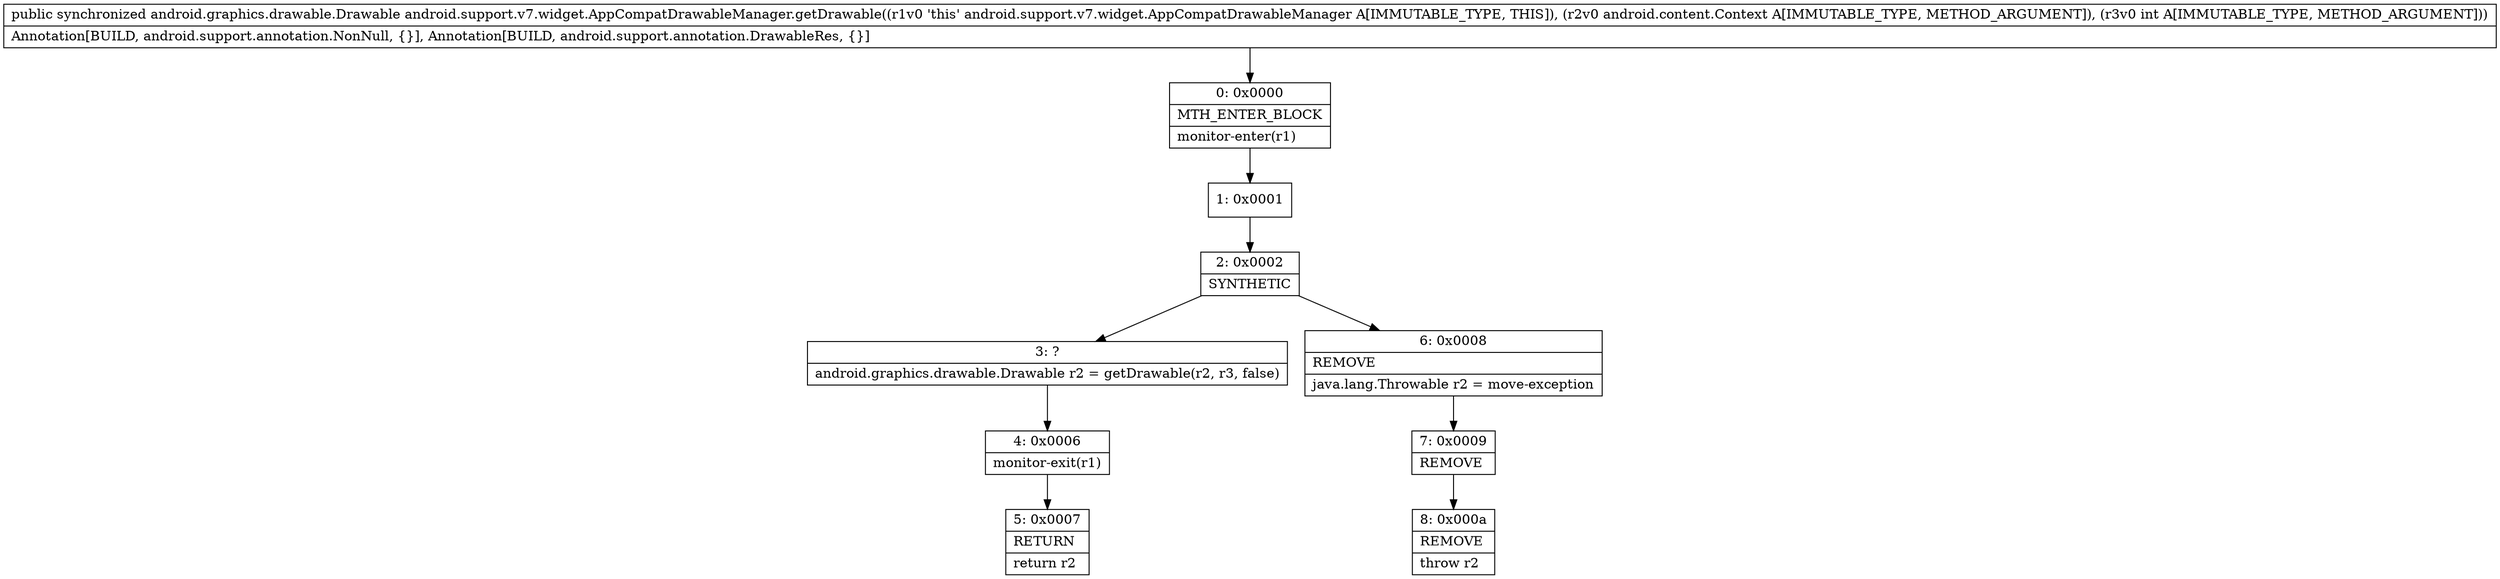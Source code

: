 digraph "CFG forandroid.support.v7.widget.AppCompatDrawableManager.getDrawable(Landroid\/content\/Context;I)Landroid\/graphics\/drawable\/Drawable;" {
Node_0 [shape=record,label="{0\:\ 0x0000|MTH_ENTER_BLOCK\l|monitor\-enter(r1)\l}"];
Node_1 [shape=record,label="{1\:\ 0x0001}"];
Node_2 [shape=record,label="{2\:\ 0x0002|SYNTHETIC\l}"];
Node_3 [shape=record,label="{3\:\ ?|android.graphics.drawable.Drawable r2 = getDrawable(r2, r3, false)\l}"];
Node_4 [shape=record,label="{4\:\ 0x0006|monitor\-exit(r1)\l}"];
Node_5 [shape=record,label="{5\:\ 0x0007|RETURN\l|return r2\l}"];
Node_6 [shape=record,label="{6\:\ 0x0008|REMOVE\l|java.lang.Throwable r2 = move\-exception\l}"];
Node_7 [shape=record,label="{7\:\ 0x0009|REMOVE\l}"];
Node_8 [shape=record,label="{8\:\ 0x000a|REMOVE\l|throw r2\l}"];
MethodNode[shape=record,label="{public synchronized android.graphics.drawable.Drawable android.support.v7.widget.AppCompatDrawableManager.getDrawable((r1v0 'this' android.support.v7.widget.AppCompatDrawableManager A[IMMUTABLE_TYPE, THIS]), (r2v0 android.content.Context A[IMMUTABLE_TYPE, METHOD_ARGUMENT]), (r3v0 int A[IMMUTABLE_TYPE, METHOD_ARGUMENT]))  | Annotation[BUILD, android.support.annotation.NonNull, \{\}], Annotation[BUILD, android.support.annotation.DrawableRes, \{\}]\l}"];
MethodNode -> Node_0;
Node_0 -> Node_1;
Node_1 -> Node_2;
Node_2 -> Node_3;
Node_2 -> Node_6;
Node_3 -> Node_4;
Node_4 -> Node_5;
Node_6 -> Node_7;
Node_7 -> Node_8;
}

